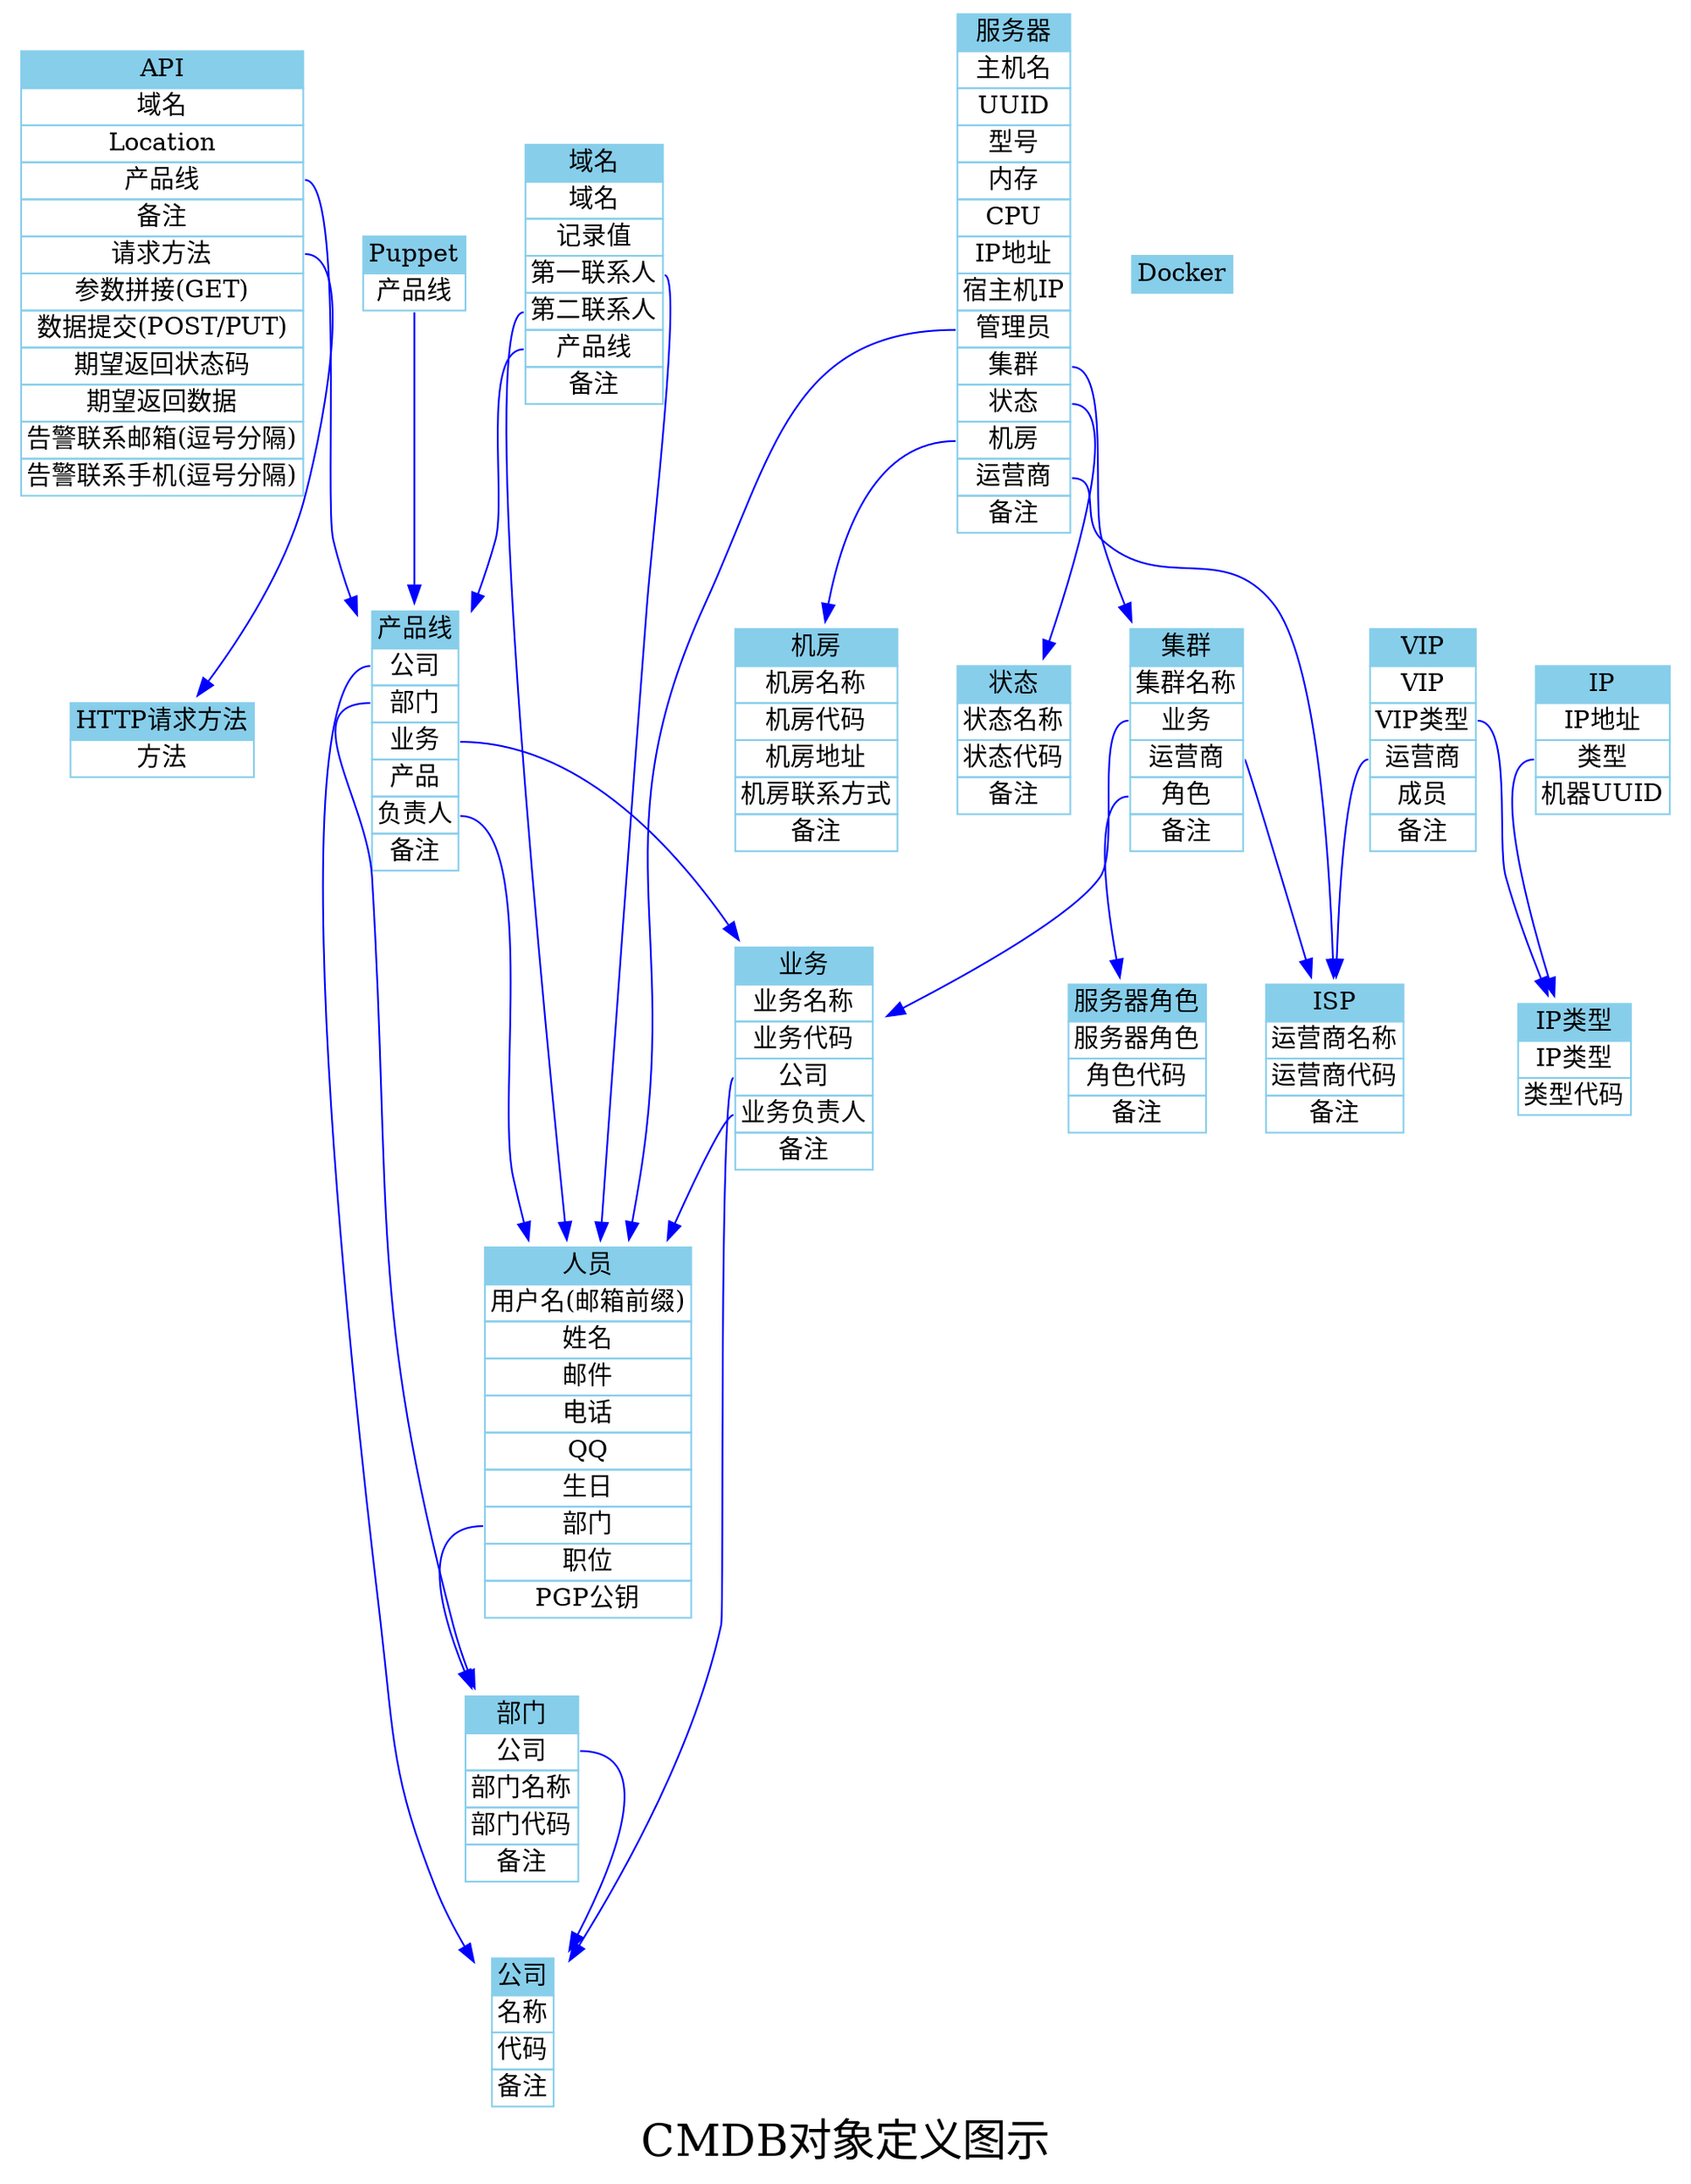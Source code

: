 digraph cmdb {
 label="CMDB对象定义图示"; 
fontsize=25;
 rankdir=TB;
        "HTTP请求方法" [color="skyblue", shape="plaintext", label=<<table border="0" cellborder="1" cellspacing="0" align="left"><tr><td bgcolor="skyblue">HTTP请求方法</td></tr><tr><td port="method">方法</td></tr></table>>];
        "IP类型" [color="skyblue", shape="plaintext", label=<<table border="0" cellborder="1" cellspacing="0" align="left"><tr><td bgcolor="skyblue">IP类型</td></tr><tr><td port="iptype">IP类型</td></tr><tr><td port="code">类型代码</td></tr></table>>];
        "ISP" [color="skyblue", shape="plaintext", label=<<table border="0" cellborder="1" cellspacing="0" align="left"><tr><td bgcolor="skyblue">ISP</td></tr><tr><td port="isp">运营商名称</td></tr><tr><td port="code">运营商代码</td></tr><tr><td port="comment">备注</td></tr></table>>];
        "部门":corp -> "公司" [color="blue",side="l"];
        "部门" [color="skyblue", shape="plaintext", label=<<table border="0" cellborder="1" cellspacing="0" align="left"><tr><td bgcolor="skyblue">部门</td></tr><tr><td port="corp">公司</td></tr><tr><td port="name">部门名称</td></tr><tr><td port="code">部门代码</td></tr><tr><td port="comment">备注</td></tr></table>>];
        "产品线":level1 -> "公司" [color="blue",side="l"];
        "产品线":level2 -> "部门" [color="blue",side="l"];
        "产品线":level3 -> "业务" [color="blue",side="l"];
        "产品线":contact -> "人员" [color="blue",side="l"];
        "产品线" [color="skyblue", shape="plaintext", label=<<table border="0" cellborder="1" cellspacing="0" align="left"><tr><td bgcolor="skyblue">产品线</td></tr><tr><td port="level1">公司</td></tr><tr><td port="level2">部门</td></tr><tr><td port="level3">业务</td></tr><tr><td port="level4">产品</td></tr><tr><td port="contact">负责人</td></tr><tr><td port="comment">备注</td></tr></table>>];
        "服务器角色" [color="skyblue", shape="plaintext", label=<<table border="0" cellborder="1" cellspacing="0" align="left"><tr><td bgcolor="skyblue">服务器角色</td></tr><tr><td port="role">服务器角色</td></tr><tr><td port="code">角色代码</td></tr><tr><td port="comment">备注</td></tr></table>>];
        "公司" [color="skyblue", shape="plaintext", label=<<table border="0" cellborder="1" cellspacing="0" align="left"><tr><td bgcolor="skyblue">公司</td></tr><tr><td port="name">名称</td></tr><tr><td port="code">代码</td></tr><tr><td port="comment">备注</td></tr></table>>];
        "机房" [color="skyblue", shape="plaintext", label=<<table border="0" cellborder="1" cellspacing="0" align="left"><tr><td bgcolor="skyblue">机房</td></tr><tr><td port="idc">机房名称</td></tr><tr><td port="code">机房代码</td></tr><tr><td port="address">机房地址</td></tr><tr><td port="contact">机房联系方式</td></tr><tr><td port="comment">备注</td></tr></table>>];
        "集群":business -> "业务" [color="blue",side="l"];
        "集群":isp -> "ISP" [color="blue",side="l"];
        "集群":role -> "服务器角色" [color="blue",side="l"];
        "集群" [color="skyblue", shape="plaintext", label=<<table border="0" cellborder="1" cellspacing="0" align="left"><tr><td bgcolor="skyblue">集群</td></tr><tr><td port="name">集群名称</td></tr><tr><td port="business">业务</td></tr><tr><td port="isp">运营商</td></tr><tr><td port="role">角色</td></tr><tr><td port="comment">备注</td></tr></table>>];
        "人员":depart -> "部门" [color="blue",side="l"];
        "人员" [color="skyblue", shape="plaintext", label=<<table border="0" cellborder="1" cellspacing="0" align="left"><tr><td bgcolor="skyblue">人员</td></tr><tr><td port="staff">用户名(邮箱前缀)</td></tr><tr><td port="name">姓名</td></tr><tr><td port="email">邮件</td></tr><tr><td port="phone">电话</td></tr><tr><td port="qq">QQ</td></tr><tr><td port="birth">生日</td></tr><tr><td port="depart">部门</td></tr><tr><td port="title">职位</td></tr><tr><td port="pgppub">PGP公钥</td></tr></table>>];
        "业务":corp -> "公司" [color="blue",side="l"];
        "业务":contact -> "人员" [color="blue",side="l"];
        "业务" [color="skyblue", shape="plaintext", label=<<table border="0" cellborder="1" cellspacing="0" align="left"><tr><td bgcolor="skyblue">业务</td></tr><tr><td port="name">业务名称</td></tr><tr><td port="code">业务代码</td></tr><tr><td port="corp">公司</td></tr><tr><td port="contact">业务负责人</td></tr><tr><td port="comment">备注</td></tr></table>>];
        "状态" [color="skyblue", shape="plaintext", label=<<table border="0" cellborder="1" cellspacing="0" align="left"><tr><td bgcolor="skyblue">状态</td></tr><tr><td port="status">状态名称</td></tr><tr><td port="code">状态代码</td></tr><tr><td port="comment">备注</td></tr></table>>];
        "API":product -> "产品线" [color="blue",side="l"];
        "API":method -> "HTTP请求方法" [color="blue",side="l"];
        "API" [color="skyblue", shape="plaintext", label=<<table border="0" cellborder="1" cellspacing="0" align="left"><tr><td bgcolor="skyblue">API</td></tr><tr><td port="domain">域名</td></tr><tr><td port="location">Location</td></tr><tr><td port="product">产品线</td></tr><tr><td port="comment">备注</td></tr><tr><td port="method">请求方法</td></tr><tr><td port="param">参数拼接(GET)</td></tr><tr><td port="data">数据提交(POST/PUT)</td></tr><tr><td port="responsecode">期望返回状态码</td></tr><tr><td port="responsedata">期望返回数据</td></tr><tr><td port="alertemail">告警联系邮箱(逗号分隔)</td></tr><tr><td port="alertphone">告警联系手机(逗号分隔)</td></tr></table>>];
        "Docker" [color="skyblue", shape="plaintext", label=<<table border="0" cellborder="1" cellspacing="0" align="left"><tr><td bgcolor="skyblue">Docker</td></tr></table>>];
        "Puppet":product -> "产品线" [color="blue",side="l"];
        "Puppet" [color="skyblue", shape="plaintext", label=<<table border="0" cellborder="1" cellspacing="0" align="left"><tr><td bgcolor="skyblue">Puppet</td></tr><tr><td port="product">产品线</td></tr></table>>];
        "IP":iptype -> "IP类型" [color="blue",side="l"];
        "IP" [color="skyblue", shape="plaintext", label=<<table border="0" cellborder="1" cellspacing="0" align="left"><tr><td bgcolor="skyblue">IP</td></tr><tr><td port="ip">IP地址</td></tr><tr><td port="iptype">类型</td></tr><tr><td port="uuid">机器UUID</td></tr></table>>];
        "VIP":type -> "IP类型" [color="blue",side="l"];
        "VIP":isp -> "ISP" [color="blue",side="l"];
        "VIP" [color="skyblue", shape="plaintext", label=<<table border="0" cellborder="1" cellspacing="0" align="left"><tr><td bgcolor="skyblue">VIP</td></tr><tr><td port="ip">VIP</td></tr><tr><td port="type">VIP类型</td></tr><tr><td port="isp">运营商</td></tr><tr><td port="member">成员</td></tr><tr><td port="comment">备注</td></tr></table>>];
        "服务器":administrator -> "人员" [color="blue",side="l"];
        "服务器":cluster -> "集群" [color="blue",side="l"];
        "服务器":status -> "状态" [color="blue",side="l"];
        "服务器":location -> "机房" [color="blue",side="l"];
        "服务器":isp -> "ISP" [color="blue",side="l"];
        "服务器" [color="skyblue", shape="plaintext", label=<<table border="0" cellborder="1" cellspacing="0" align="left"><tr><td bgcolor="skyblue">服务器</td></tr><tr><td port="hostname">主机名</td></tr><tr><td port="uuid">UUID</td></tr><tr><td port="model">型号</td></tr><tr><td port="mem">内存</td></tr><tr><td port="cpu">CPU</td></tr><tr><td port="ip">IP地址</td></tr><tr><td port="hypervisor-ip">宿主机IP</td></tr><tr><td port="administrator">管理员</td></tr><tr><td port="cluster">集群</td></tr><tr><td port="status">状态</td></tr><tr><td port="location">机房</td></tr><tr><td port="isp">运营商</td></tr><tr><td port="comment">备注</td></tr></table>>];
        "域名":contact1 -> "人员" [color="blue",side="l"];
        "域名":contact2 -> "人员" [color="blue",side="l"];
        "域名":product -> "产品线" [color="blue",side="l"];
        "域名" [color="skyblue", shape="plaintext", label=<<table border="0" cellborder="1" cellspacing="0" align="left"><tr><td bgcolor="skyblue">域名</td></tr><tr><td port="domain">域名</td></tr><tr><td port="record">记录值</td></tr><tr><td port="contact1">第一联系人</td></tr><tr><td port="contact2">第二联系人</td></tr><tr><td port="product">产品线</td></tr><tr><td port="comment">备注</td></tr></table>>];
}
